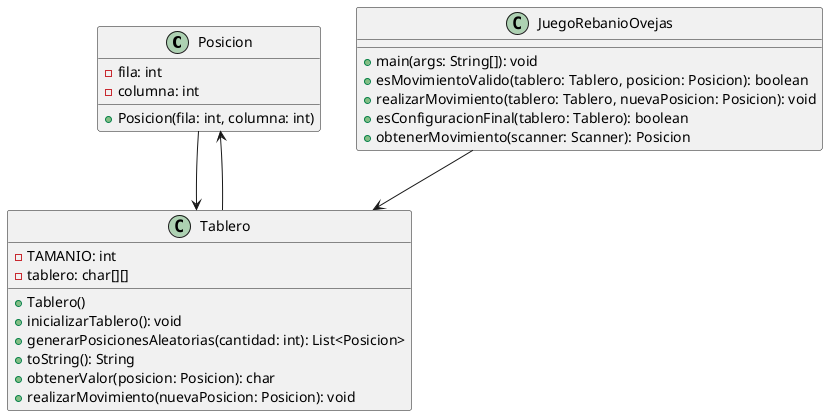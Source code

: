 @startuml
class Posicion {
    - fila: int
    - columna: int
    + Posicion(fila: int, columna: int)
}
class Tablero {
    - TAMANIO: int
    - tablero: char[][]
    + Tablero()
    + inicializarTablero(): void
    + generarPosicionesAleatorias(cantidad: int): List<Posicion>
    + toString(): String
    + obtenerValor(posicion: Posicion): char
    + realizarMovimiento(nuevaPosicion: Posicion): void
}
class JuegoRebanioOvejas {
    + main(args: String[]): void
    + esMovimientoValido(tablero: Tablero, posicion: Posicion): boolean
    + realizarMovimiento(tablero: Tablero, nuevaPosicion: Posicion): void
    + esConfiguracionFinal(tablero: Tablero): boolean
    + obtenerMovimiento(scanner: Scanner): Posicion
}
Posicion --> Tablero
Tablero --> Posicion
JuegoRebanioOvejas --> Tablero
@enduml